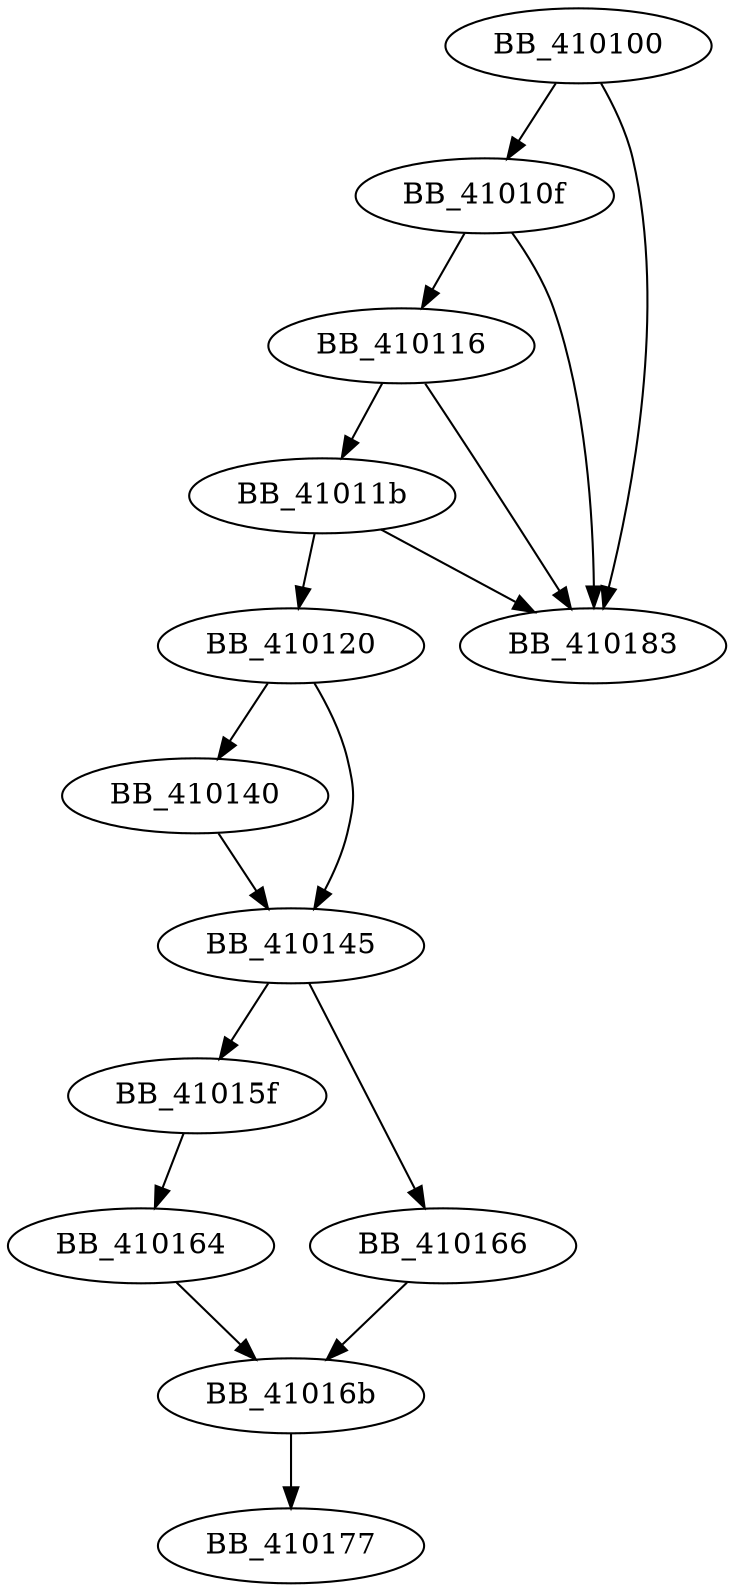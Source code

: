 DiGraph sub_410100{
BB_410100->BB_41010f
BB_410100->BB_410183
BB_41010f->BB_410116
BB_41010f->BB_410183
BB_410116->BB_41011b
BB_410116->BB_410183
BB_41011b->BB_410120
BB_41011b->BB_410183
BB_410120->BB_410140
BB_410120->BB_410145
BB_410140->BB_410145
BB_410145->BB_41015f
BB_410145->BB_410166
BB_41015f->BB_410164
BB_410164->BB_41016b
BB_410166->BB_41016b
BB_41016b->BB_410177
}
